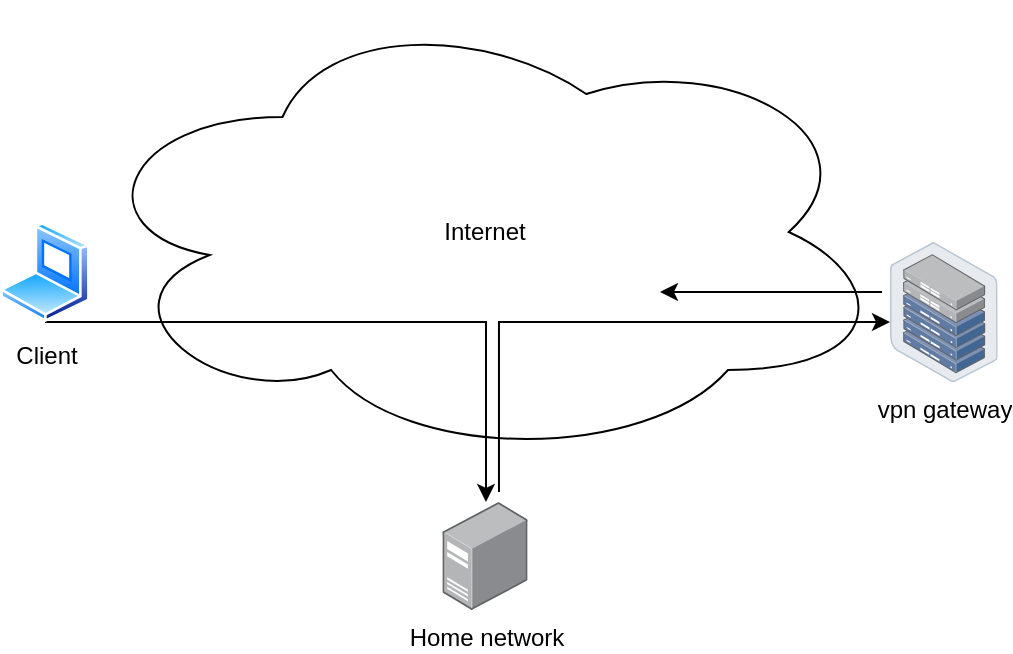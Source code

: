<mxfile version="16.6.3" type="github">
  <diagram id="aNHu1ySQU43lHUJdWZu7" name="Page-1">
    <mxGraphModel dx="1400" dy="747" grid="1" gridSize="10" guides="1" tooltips="1" connect="1" arrows="1" fold="1" page="1" pageScale="1" pageWidth="413" pageHeight="291" math="0" shadow="0">
      <root>
        <mxCell id="0" />
        <mxCell id="1" parent="0" />
        <mxCell id="8ExyoGv-klVvdCd_kYWT-1" value="Internet" style="ellipse;shape=cloud;whiteSpace=wrap;html=1;" vertex="1" parent="1">
          <mxGeometry x="200" y="140" width="405" height="230" as="geometry" />
        </mxCell>
        <mxCell id="8ExyoGv-klVvdCd_kYWT-10" style="edgeStyle=orthogonalEdgeStyle;rounded=0;orthogonalLoop=1;jettySize=auto;html=1;" edge="1" parent="1" source="8ExyoGv-klVvdCd_kYWT-2" target="8ExyoGv-klVvdCd_kYWT-4">
          <mxGeometry relative="1" as="geometry">
            <Array as="points">
              <mxPoint x="403" y="300" />
            </Array>
          </mxGeometry>
        </mxCell>
        <mxCell id="8ExyoGv-klVvdCd_kYWT-2" value="&lt;div&gt;Client&lt;/div&gt;" style="aspect=fixed;perimeter=ellipsePerimeter;html=1;align=center;shadow=0;dashed=0;spacingTop=3;image;image=img/lib/active_directory/laptop_client.svg;" vertex="1" parent="1">
          <mxGeometry x="160" y="250" width="45" height="50" as="geometry" />
        </mxCell>
        <mxCell id="8ExyoGv-klVvdCd_kYWT-4" value="Home network" style="points=[];aspect=fixed;html=1;align=center;shadow=0;dashed=0;image;image=img/lib/allied_telesis/computer_and_terminals/Server_Desktop.svg;" vertex="1" parent="1">
          <mxGeometry x="381.2" y="390" width="42.6" height="54" as="geometry" />
        </mxCell>
        <mxCell id="8ExyoGv-klVvdCd_kYWT-6" value="vpn gateway" style="points=[];aspect=fixed;html=1;align=center;shadow=0;dashed=0;image;image=img/lib/allied_telesis/storage/Datacenter_Server_Half_Rack_ToR.svg;" vertex="1" parent="1">
          <mxGeometry x="605" y="260" width="53.87" height="70" as="geometry" />
        </mxCell>
        <mxCell id="8ExyoGv-klVvdCd_kYWT-18" value="" style="edgeStyle=elbowEdgeStyle;elbow=vertical;endArrow=classic;html=1;rounded=0;exitX=0.664;exitY=-0.093;exitDx=0;exitDy=0;exitPerimeter=0;" edge="1" parent="1" source="8ExyoGv-klVvdCd_kYWT-4" target="8ExyoGv-klVvdCd_kYWT-6">
          <mxGeometry width="50" height="50" relative="1" as="geometry">
            <mxPoint x="430" y="440" as="sourcePoint" />
            <mxPoint x="580" y="300" as="targetPoint" />
            <Array as="points">
              <mxPoint x="500" y="300" />
            </Array>
          </mxGeometry>
        </mxCell>
        <mxCell id="8ExyoGv-klVvdCd_kYWT-19" value="" style="edgeStyle=segmentEdgeStyle;endArrow=classic;html=1;rounded=0;exitX=-0.074;exitY=0.357;exitDx=0;exitDy=0;exitPerimeter=0;" edge="1" parent="1" source="8ExyoGv-klVvdCd_kYWT-6">
          <mxGeometry width="50" height="50" relative="1" as="geometry">
            <mxPoint x="430" y="440" as="sourcePoint" />
            <mxPoint x="490" y="285" as="targetPoint" />
          </mxGeometry>
        </mxCell>
      </root>
    </mxGraphModel>
  </diagram>
</mxfile>
